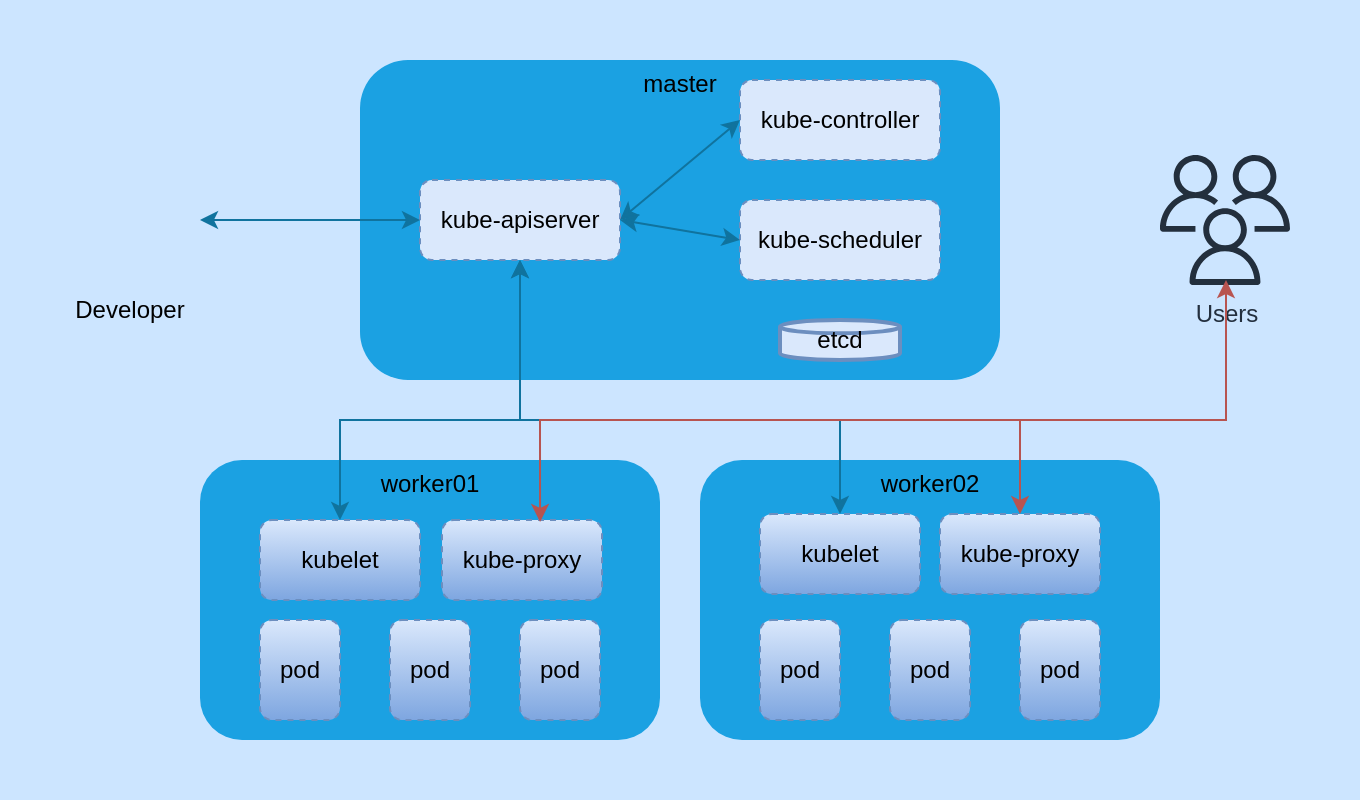 <mxfile version="21.2.1" type="github">
  <diagram name="Page-1" id="UtkHeV6uxtWy_sj3QnAZ">
    <mxGraphModel dx="1226" dy="678" grid="1" gridSize="10" guides="1" tooltips="1" connect="1" arrows="1" fold="1" page="1" pageScale="1" pageWidth="850" pageHeight="1100" math="0" shadow="0">
      <root>
        <mxCell id="0" />
        <mxCell id="1" parent="0" />
        <mxCell id="Ris18r9FBPOmrq_4ZwZm-43" value="" style="rounded=0;whiteSpace=wrap;html=1;fillColor=#cce5ff;strokeColor=none;" parent="1" vertex="1">
          <mxGeometry x="80" y="40" width="680" height="400" as="geometry" />
        </mxCell>
        <mxCell id="Ris18r9FBPOmrq_4ZwZm-1" value="" style="rounded=1;whiteSpace=wrap;html=1;glass=0;fillColor=#1ba1e2;strokeColor=none;shadow=0;comic=0;enumerate=0;treeMoving=0;treeFolding=0;fontColor=#ffffff;" parent="1" vertex="1">
          <mxGeometry x="260" y="70" width="320" height="160" as="geometry" />
        </mxCell>
        <mxCell id="Ris18r9FBPOmrq_4ZwZm-2" value="kube-apiserver" style="rounded=1;whiteSpace=wrap;html=1;fillColor=#dae8fc;strokeColor=#6c8ebf;dashed=1;" parent="1" vertex="1">
          <mxGeometry x="290" y="130" width="100" height="40" as="geometry" />
        </mxCell>
        <mxCell id="Ris18r9FBPOmrq_4ZwZm-5" value="kube-scheduler" style="rounded=1;whiteSpace=wrap;html=1;fillColor=#dae8fc;strokeColor=#6c8ebf;dashed=1;" parent="1" vertex="1">
          <mxGeometry x="450" y="140" width="100" height="40" as="geometry" />
        </mxCell>
        <mxCell id="Ris18r9FBPOmrq_4ZwZm-6" value="kube-controller" style="rounded=1;whiteSpace=wrap;html=1;fillColor=#dae8fc;strokeColor=#6c8ebf;dashed=1;" parent="1" vertex="1">
          <mxGeometry x="450" y="80" width="100" height="40" as="geometry" />
        </mxCell>
        <mxCell id="Ris18r9FBPOmrq_4ZwZm-9" value="etcd" style="strokeWidth=2;html=1;shape=mxgraph.flowchart.database;whiteSpace=wrap;fillColor=#dae8fc;strokeColor=#6c8ebf;" parent="1" vertex="1">
          <mxGeometry x="470" y="200" width="60" height="20" as="geometry" />
        </mxCell>
        <mxCell id="Ris18r9FBPOmrq_4ZwZm-11" value="" style="endArrow=classic;startArrow=classic;html=1;rounded=0;entryX=0;entryY=0.5;entryDx=0;entryDy=0;exitX=1;exitY=0.5;exitDx=0;exitDy=0;strokeWidth=1;fillColor=#b1ddf0;strokeColor=#10739e;" parent="1" source="Ris18r9FBPOmrq_4ZwZm-2" target="Ris18r9FBPOmrq_4ZwZm-6" edge="1">
          <mxGeometry width="50" height="50" relative="1" as="geometry">
            <mxPoint x="250" y="370" as="sourcePoint" />
            <mxPoint x="300" y="320" as="targetPoint" />
          </mxGeometry>
        </mxCell>
        <mxCell id="Ris18r9FBPOmrq_4ZwZm-12" value="" style="endArrow=classic;startArrow=classic;html=1;rounded=0;entryX=0;entryY=0.5;entryDx=0;entryDy=0;exitX=1;exitY=0.5;exitDx=0;exitDy=0;fillColor=#b1ddf0;strokeColor=#10739e;strokeWidth=1;" parent="1" source="Ris18r9FBPOmrq_4ZwZm-2" target="Ris18r9FBPOmrq_4ZwZm-5" edge="1">
          <mxGeometry width="50" height="50" relative="1" as="geometry">
            <mxPoint x="160" y="410" as="sourcePoint" />
            <mxPoint x="210" y="360" as="targetPoint" />
          </mxGeometry>
        </mxCell>
        <mxCell id="Ris18r9FBPOmrq_4ZwZm-13" value="" style="rounded=1;whiteSpace=wrap;html=1;fillColor=#1ba1e2;strokeColor=none;fontColor=#ffffff;shadow=0;" parent="1" vertex="1">
          <mxGeometry x="180" y="270" width="230" height="140" as="geometry" />
        </mxCell>
        <mxCell id="Ris18r9FBPOmrq_4ZwZm-14" value="kubelet" style="whiteSpace=wrap;html=1;fillColor=#dae8fc;strokeColor=#6c8ebf;rounded=1;dashed=1;gradientColor=#7ea6e0;" parent="1" vertex="1">
          <mxGeometry x="210" y="300" width="80" height="40" as="geometry" />
        </mxCell>
        <mxCell id="Ris18r9FBPOmrq_4ZwZm-16" value="kube-proxy" style="whiteSpace=wrap;html=1;fillColor=#dae8fc;strokeColor=#6c8ebf;rounded=1;dashed=1;gradientColor=#7ea6e0;" parent="1" vertex="1">
          <mxGeometry x="301" y="300" width="80" height="40" as="geometry" />
        </mxCell>
        <mxCell id="Ris18r9FBPOmrq_4ZwZm-17" value="pod" style="rounded=1;whiteSpace=wrap;html=1;fillColor=#dae8fc;strokeColor=#6c8ebf;dashed=1;gradientColor=#7ea6e0;" parent="1" vertex="1">
          <mxGeometry x="210" y="350" width="40" height="50" as="geometry" />
        </mxCell>
        <mxCell id="Ris18r9FBPOmrq_4ZwZm-18" value="pod" style="rounded=1;whiteSpace=wrap;html=1;fillColor=#dae8fc;strokeColor=#6c8ebf;dashed=1;gradientColor=#7ea6e0;" parent="1" vertex="1">
          <mxGeometry x="340" y="350" width="40" height="50" as="geometry" />
        </mxCell>
        <mxCell id="Ris18r9FBPOmrq_4ZwZm-19" value="pod" style="rounded=1;whiteSpace=wrap;html=1;fillColor=#dae8fc;strokeColor=#6c8ebf;dashed=1;gradientColor=#7ea6e0;" parent="1" vertex="1">
          <mxGeometry x="275" y="350" width="40" height="50" as="geometry" />
        </mxCell>
        <mxCell id="Ris18r9FBPOmrq_4ZwZm-20" value="" style="rounded=1;whiteSpace=wrap;html=1;fillColor=#1ba1e2;strokeColor=none;movable=1;resizable=1;rotatable=1;deletable=1;editable=1;locked=0;connectable=1;fontColor=#ffffff;shadow=0;" parent="1" vertex="1">
          <mxGeometry x="430" y="270" width="230" height="140" as="geometry" />
        </mxCell>
        <mxCell id="Ris18r9FBPOmrq_4ZwZm-21" value="kubelet" style="whiteSpace=wrap;html=1;fillColor=#dae8fc;strokeColor=#6c8ebf;rounded=1;dashed=1;movable=1;resizable=1;rotatable=1;deletable=1;editable=1;locked=0;connectable=1;gradientColor=#7ea6e0;" parent="1" vertex="1">
          <mxGeometry x="460" y="297" width="80" height="40" as="geometry" />
        </mxCell>
        <mxCell id="Ris18r9FBPOmrq_4ZwZm-22" value="kube-proxy" style="whiteSpace=wrap;html=1;fillColor=#dae8fc;strokeColor=#6c8ebf;rounded=1;dashed=1;movable=1;resizable=1;rotatable=1;deletable=1;editable=1;locked=0;connectable=1;gradientColor=#7ea6e0;" parent="1" vertex="1">
          <mxGeometry x="550" y="297" width="80" height="40" as="geometry" />
        </mxCell>
        <mxCell id="Ris18r9FBPOmrq_4ZwZm-23" value="pod" style="rounded=1;whiteSpace=wrap;html=1;fillColor=#dae8fc;strokeColor=#6c8ebf;dashed=1;movable=1;resizable=1;rotatable=1;deletable=1;editable=1;locked=0;connectable=1;gradientColor=#7ea6e0;" parent="1" vertex="1">
          <mxGeometry x="460" y="350" width="40" height="50" as="geometry" />
        </mxCell>
        <mxCell id="Ris18r9FBPOmrq_4ZwZm-24" value="pod" style="rounded=1;whiteSpace=wrap;html=1;fillColor=#dae8fc;strokeColor=#6c8ebf;dashed=1;movable=1;resizable=1;rotatable=1;deletable=1;editable=1;locked=0;connectable=1;gradientColor=#7ea6e0;" parent="1" vertex="1">
          <mxGeometry x="590" y="350" width="40" height="50" as="geometry" />
        </mxCell>
        <mxCell id="Ris18r9FBPOmrq_4ZwZm-25" value="pod" style="rounded=1;whiteSpace=wrap;html=1;fillColor=#dae8fc;strokeColor=#6c8ebf;dashed=1;movable=1;resizable=1;rotatable=1;deletable=1;editable=1;locked=0;connectable=1;gradientColor=#7ea6e0;" parent="1" vertex="1">
          <mxGeometry x="525" y="350" width="40" height="50" as="geometry" />
        </mxCell>
        <mxCell id="Ris18r9FBPOmrq_4ZwZm-26" value="" style="shape=image;html=1;verticalAlign=top;verticalLabelPosition=bottom;labelBackgroundColor=#ffffff;imageAspect=0;aspect=fixed;image=https://cdn0.iconfinder.com/data/icons/eon-social-media-contact-info-2/32/user_people_person_users_man-128.png" parent="1" vertex="1">
          <mxGeometry x="110" y="115" width="70" height="70" as="geometry" />
        </mxCell>
        <mxCell id="Ris18r9FBPOmrq_4ZwZm-29" value="Users" style="sketch=0;outlineConnect=0;fontColor=#232F3E;gradientColor=none;fillColor=#232F3D;strokeColor=none;dashed=0;verticalLabelPosition=bottom;verticalAlign=top;align=center;html=1;fontSize=12;fontStyle=0;aspect=fixed;pointerEvents=1;shape=mxgraph.aws4.users;" parent="1" vertex="1">
          <mxGeometry x="660" y="117.5" width="65" height="65" as="geometry" />
        </mxCell>
        <mxCell id="Ris18r9FBPOmrq_4ZwZm-30" value="" style="endArrow=classic;startArrow=classic;html=1;rounded=0;entryX=0.5;entryY=1;entryDx=0;entryDy=0;exitX=0.5;exitY=0;exitDx=0;exitDy=0;fillColor=#b1ddf0;strokeColor=#10739e;" parent="1" source="Ris18r9FBPOmrq_4ZwZm-14" target="Ris18r9FBPOmrq_4ZwZm-2" edge="1">
          <mxGeometry width="50" height="50" relative="1" as="geometry">
            <mxPoint x="80" y="300" as="sourcePoint" />
            <mxPoint x="130" y="250" as="targetPoint" />
            <Array as="points">
              <mxPoint x="250" y="250" />
              <mxPoint x="340" y="250" />
            </Array>
          </mxGeometry>
        </mxCell>
        <mxCell id="Ris18r9FBPOmrq_4ZwZm-32" value="" style="endArrow=classic;startArrow=classic;html=1;rounded=0;fillColor=#b1ddf0;strokeColor=#10739e;exitX=0.5;exitY=1;exitDx=0;exitDy=0;entryX=0.5;entryY=0;entryDx=0;entryDy=0;" parent="1" source="Ris18r9FBPOmrq_4ZwZm-2" target="Ris18r9FBPOmrq_4ZwZm-21" edge="1">
          <mxGeometry width="50" height="50" relative="1" as="geometry">
            <mxPoint x="160" y="260" as="sourcePoint" />
            <mxPoint x="790" y="260" as="targetPoint" />
            <Array as="points">
              <mxPoint x="340" y="250" />
              <mxPoint x="500" y="250" />
            </Array>
          </mxGeometry>
        </mxCell>
        <mxCell id="Ris18r9FBPOmrq_4ZwZm-34" value="" style="endArrow=classic;startArrow=classic;html=1;rounded=0;entryX=0;entryY=0.5;entryDx=0;entryDy=0;exitX=1;exitY=0.5;exitDx=0;exitDy=0;strokeWidth=1;fillColor=#b1ddf0;strokeColor=#10739e;" parent="1" source="Ris18r9FBPOmrq_4ZwZm-26" target="Ris18r9FBPOmrq_4ZwZm-2" edge="1">
          <mxGeometry width="50" height="50" relative="1" as="geometry">
            <mxPoint x="189" y="160" as="sourcePoint" />
            <mxPoint x="249" y="110" as="targetPoint" />
          </mxGeometry>
        </mxCell>
        <mxCell id="Ris18r9FBPOmrq_4ZwZm-39" value="" style="endArrow=classic;startArrow=classic;html=1;rounded=0;fillColor=#f8cecc;strokeColor=#b85450;gradientColor=#ea6b66;exitX=0.613;exitY=0.025;exitDx=0;exitDy=0;exitPerimeter=0;" parent="1" edge="1" source="Ris18r9FBPOmrq_4ZwZm-16">
          <mxGeometry width="50" height="50" relative="1" as="geometry">
            <mxPoint x="350" y="280" as="sourcePoint" />
            <mxPoint x="693" y="180" as="targetPoint" />
            <Array as="points">
              <mxPoint x="350" y="260" />
              <mxPoint x="350" y="250" />
              <mxPoint x="520" y="250" />
              <mxPoint x="693" y="250" />
            </Array>
          </mxGeometry>
        </mxCell>
        <mxCell id="Ris18r9FBPOmrq_4ZwZm-42" value="" style="endArrow=classic;html=1;rounded=0;fillColor=#f8cecc;strokeColor=#b85450;entryX=0.5;entryY=0;entryDx=0;entryDy=0;gradientColor=#ea6b66;" parent="1" target="Ris18r9FBPOmrq_4ZwZm-22" edge="1">
          <mxGeometry width="50" height="50" relative="1" as="geometry">
            <mxPoint x="590" y="250" as="sourcePoint" />
            <mxPoint x="782" y="449" as="targetPoint" />
          </mxGeometry>
        </mxCell>
        <mxCell id="Ris18r9FBPOmrq_4ZwZm-45" value="Developer" style="text;html=1;strokeColor=none;fillColor=none;align=center;verticalAlign=middle;whiteSpace=wrap;rounded=0;" parent="1" vertex="1">
          <mxGeometry x="115" y="180" width="60" height="30" as="geometry" />
        </mxCell>
        <mxCell id="clRm_umpTzMieyCZL9SQ-1" value="master" style="text;html=1;strokeColor=none;fillColor=none;align=center;verticalAlign=middle;whiteSpace=wrap;rounded=0;" vertex="1" parent="1">
          <mxGeometry x="390" y="67" width="60" height="30" as="geometry" />
        </mxCell>
        <mxCell id="clRm_umpTzMieyCZL9SQ-2" value="worker01" style="text;html=1;strokeColor=none;fillColor=none;align=center;verticalAlign=middle;whiteSpace=wrap;rounded=0;" vertex="1" parent="1">
          <mxGeometry x="265" y="267" width="60" height="30" as="geometry" />
        </mxCell>
        <mxCell id="clRm_umpTzMieyCZL9SQ-3" value="worker02" style="text;html=1;strokeColor=none;fillColor=none;align=center;verticalAlign=middle;whiteSpace=wrap;rounded=0;" vertex="1" parent="1">
          <mxGeometry x="515" y="267" width="60" height="30" as="geometry" />
        </mxCell>
      </root>
    </mxGraphModel>
  </diagram>
</mxfile>
